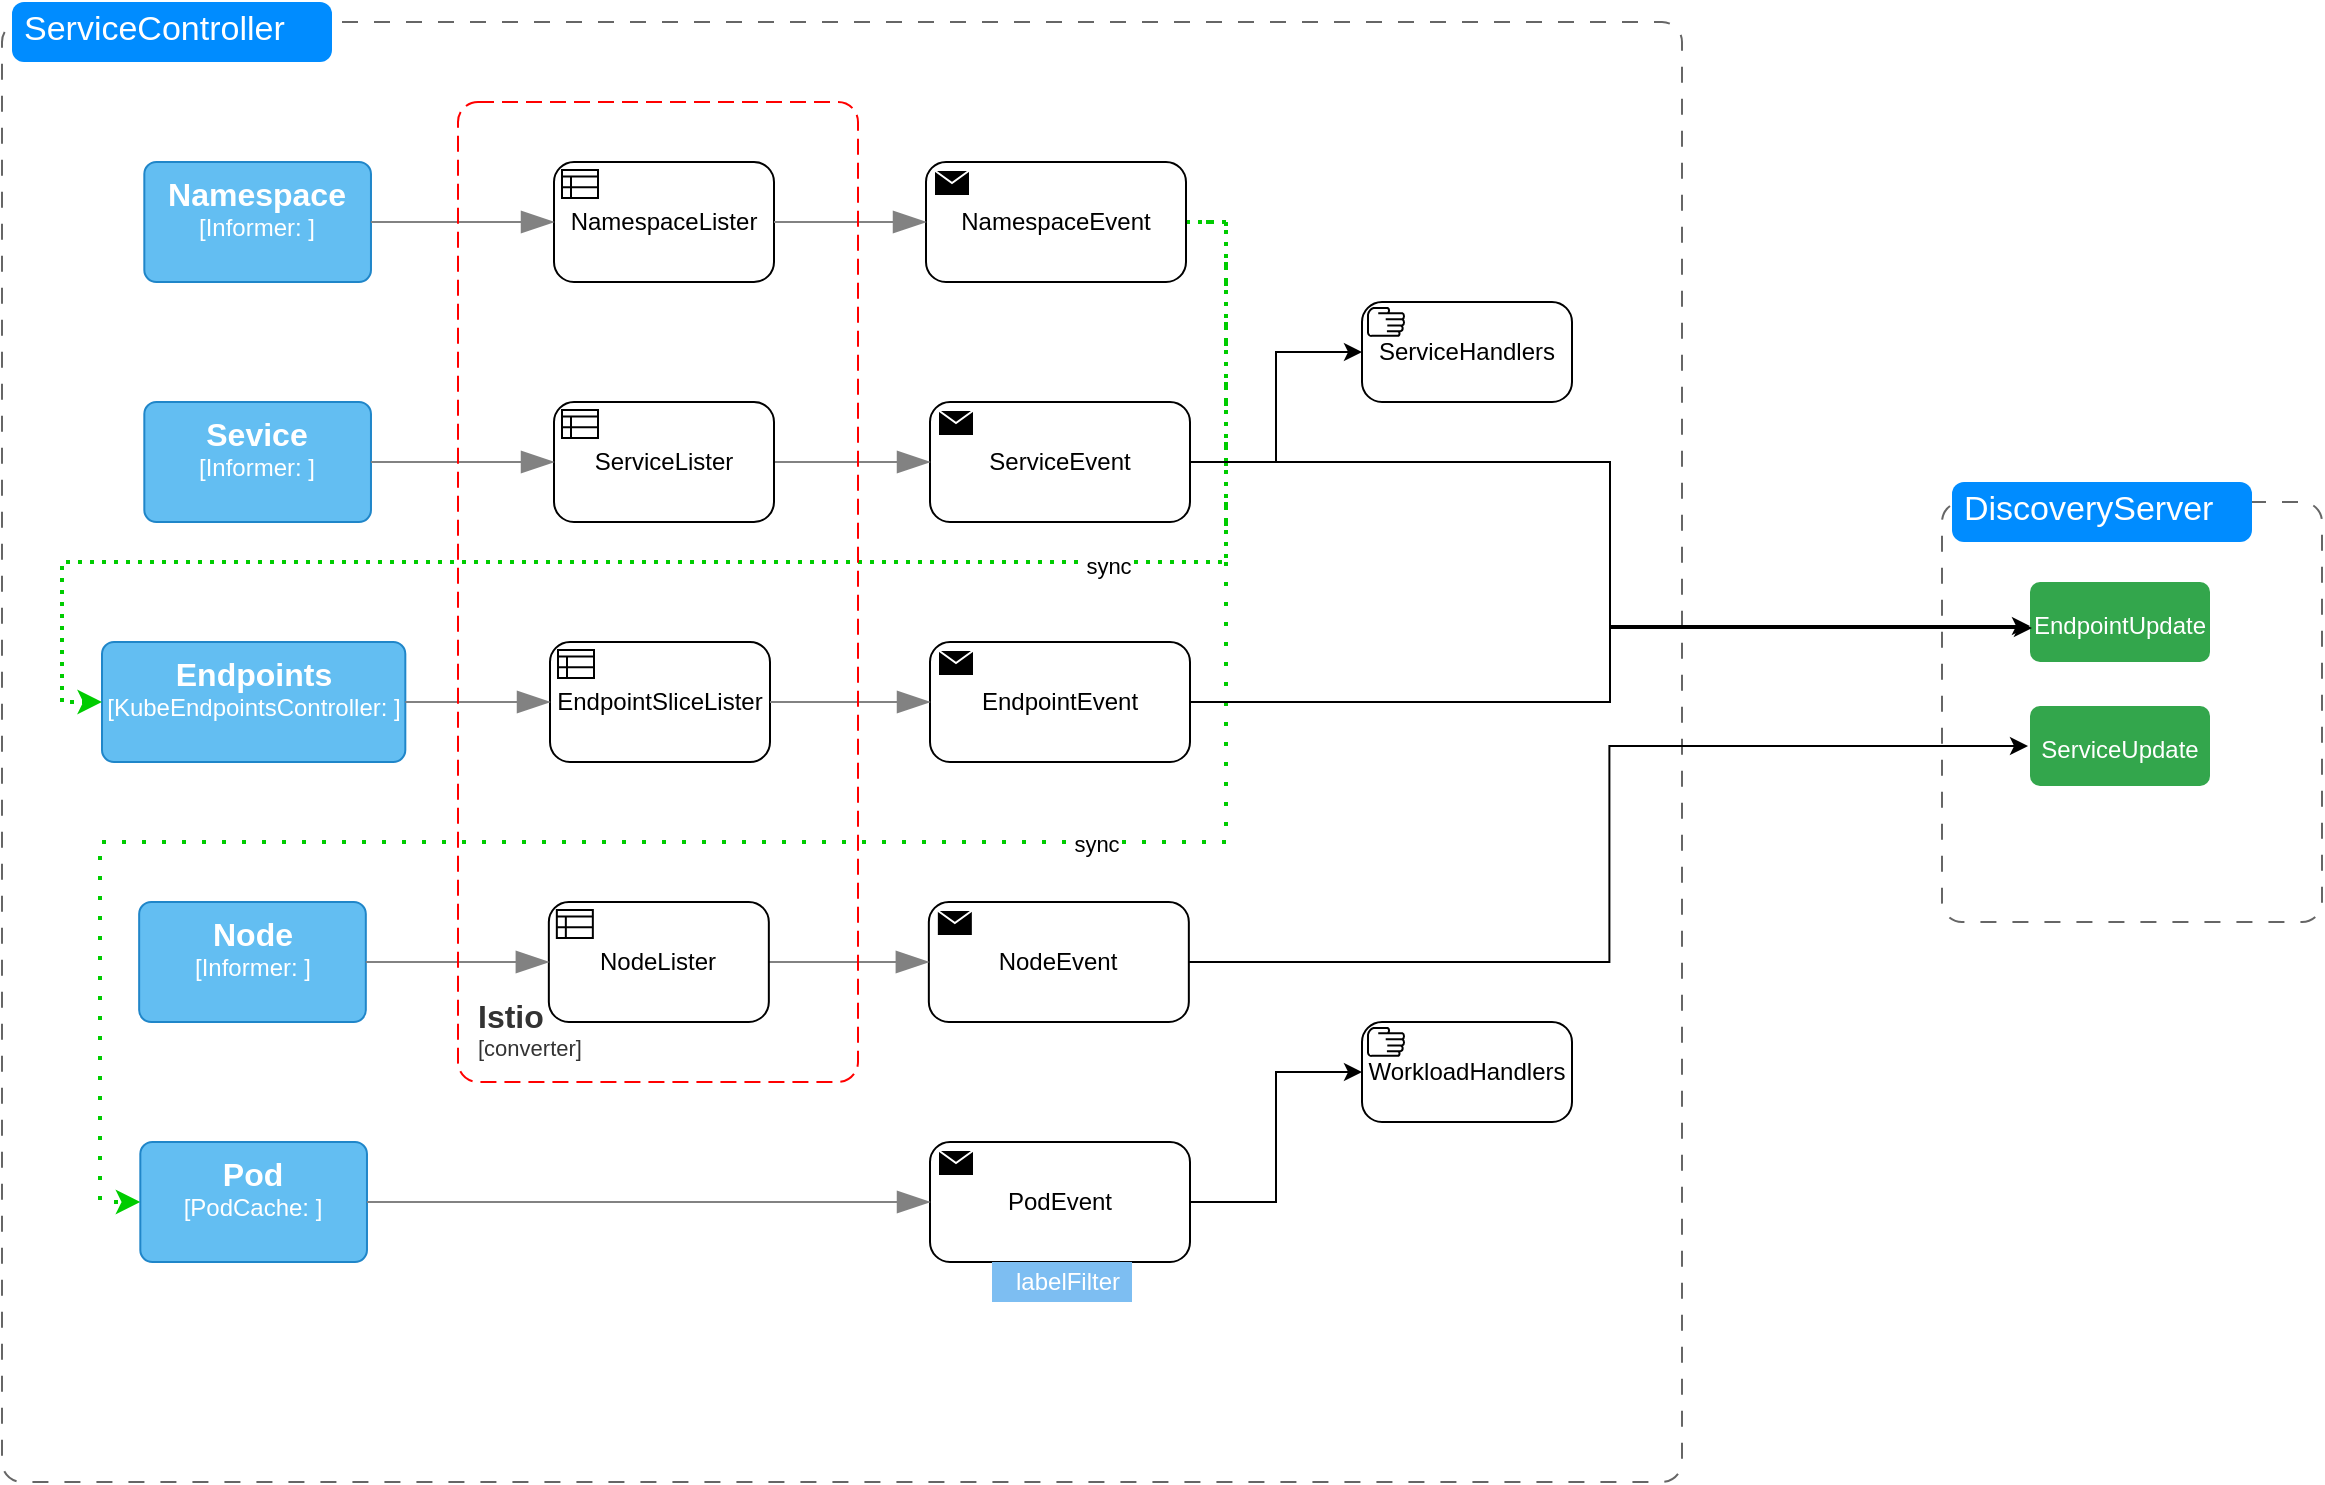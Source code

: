 <mxfile version="21.3.8" type="github">
  <diagram name="第 1 页" id="6w_RUWlSzRC_xdGTks5t">
    <mxGraphModel dx="1434" dy="796" grid="1" gridSize="10" guides="1" tooltips="1" connect="1" arrows="1" fold="1" page="1" pageScale="1" pageWidth="827" pageHeight="1169" math="0" shadow="0">
      <root>
        <mxCell id="0" />
        <mxCell id="1" parent="0" />
        <mxCell id="p8ZNJeQfTnOQerX0WRQx-1" value="" style="shape=mxgraph.mockup.containers.marginRect;rectMarginTop=10;strokeColor=#666666;strokeWidth=1;dashed=1;rounded=1;arcSize=5;recursiveResize=0;html=1;whiteSpace=wrap;rotatable=0;resizeHeight=1;resizeWidth=1;dashPattern=8 8;" parent="1" vertex="1">
          <mxGeometry x="30" y="50" width="840" height="740" as="geometry" />
        </mxCell>
        <mxCell id="p8ZNJeQfTnOQerX0WRQx-2" value="ServiceController" style="shape=rect;strokeColor=none;fillColor=#008cff;strokeWidth=1;dashed=0;rounded=1;arcSize=20;fontColor=#ffffff;fontSize=17;spacing=2;spacingTop=-2;align=left;autosize=1;spacingLeft=4;resizeWidth=0;resizeHeight=0;perimeter=none;html=1;whiteSpace=wrap;" parent="p8ZNJeQfTnOQerX0WRQx-1" vertex="1">
          <mxGeometry x="5" width="160" height="30" as="geometry" />
        </mxCell>
        <object placeholders="1" c4Name="Namespace" c4Type="Informer" c4Technology="" c4Description="" label="&lt;font style=&quot;font-size: 16px&quot;&gt;&lt;b&gt;%c4Name%&lt;/b&gt;&lt;/font&gt;&lt;div&gt;[%c4Type%: %c4Technology%]&lt;/div&gt;&lt;br&gt;&lt;div&gt;&lt;font style=&quot;font-size: 11px&quot;&gt;%c4Description%&lt;/font&gt;&lt;/div&gt;" id="p8ZNJeQfTnOQerX0WRQx-3">
          <mxCell style="rounded=1;whiteSpace=wrap;html=1;labelBackgroundColor=none;fillColor=#63BEF2;fontColor=#ffffff;align=center;arcSize=10;strokeColor=#2086C9;metaEdit=1;resizable=1;points=[[0.25,0,0],[0.5,0,0],[0.75,0,0],[1,0.25,0],[1,0.5,0],[1,0.75,0],[0.75,1,0],[0.5,1,0],[0.25,1,0],[0,0.75,0],[0,0.5,0],[0,0.25,0]];portConstraintRotation=0;recursiveResize=0;resizeWidth=1;resizeHeight=1;" parent="p8ZNJeQfTnOQerX0WRQx-1" vertex="1">
            <mxGeometry x="71.16" y="80" width="113.33" height="60" as="geometry" />
          </mxCell>
        </object>
        <object placeholders="1" c4Name="Sevice" c4Type="Informer" c4Technology="" c4Description="" label="&lt;font style=&quot;font-size: 16px&quot;&gt;&lt;b&gt;%c4Name%&lt;/b&gt;&lt;/font&gt;&lt;div&gt;[%c4Type%: %c4Technology%]&lt;/div&gt;&lt;br&gt;&lt;div&gt;&lt;font style=&quot;font-size: 11px&quot;&gt;%c4Description%&lt;/font&gt;&lt;/div&gt;" id="p8ZNJeQfTnOQerX0WRQx-4">
          <mxCell style="rounded=1;whiteSpace=wrap;html=1;labelBackgroundColor=none;fillColor=#63BEF2;fontColor=#ffffff;align=center;arcSize=10;strokeColor=#2086C9;metaEdit=1;resizable=1;points=[[0.25,0,0],[0.5,0,0],[0.75,0,0],[1,0.25,0],[1,0.5,0],[1,0.75,0],[0.75,1,0],[0.5,1,0],[0.25,1,0],[0,0.75,0],[0,0.5,0],[0,0.25,0]];portConstraintRotation=0;recursiveResize=0;resizeWidth=1;resizeHeight=1;" parent="p8ZNJeQfTnOQerX0WRQx-1" vertex="1">
            <mxGeometry x="71.16" y="200" width="113.33" height="60" as="geometry" />
          </mxCell>
        </object>
        <object placeholders="1" c4Name="Endpoints" c4Type="KubeEndpointsController" c4Technology="" c4Description="" label="&lt;font style=&quot;font-size: 16px&quot;&gt;&lt;b&gt;%c4Name%&lt;/b&gt;&lt;/font&gt;&lt;div&gt;[%c4Type%: %c4Technology%]&lt;/div&gt;&lt;br&gt;&lt;div&gt;&lt;font style=&quot;font-size: 11px&quot;&gt;%c4Description%&lt;/font&gt;&lt;/div&gt;" id="p8ZNJeQfTnOQerX0WRQx-5">
          <mxCell style="rounded=1;whiteSpace=wrap;html=1;labelBackgroundColor=none;fillColor=#63BEF2;fontColor=#ffffff;align=center;arcSize=10;strokeColor=#2086C9;metaEdit=1;resizable=1;points=[[0.25,0,0],[0.5,0,0],[0.75,0,0],[1,0.25,0],[1,0.5,0],[1,0.75,0],[0.75,1,0],[0.5,1,0],[0.25,1,0],[0,0.75,0],[0,0.5,0],[0,0.25,0]];portConstraintRotation=0;recursiveResize=0;resizeWidth=1;resizeHeight=1;" parent="p8ZNJeQfTnOQerX0WRQx-1" vertex="1">
            <mxGeometry x="50" y="320" width="151.66" height="60" as="geometry" />
          </mxCell>
        </object>
        <object placeholders="1" c4Name="Node" c4Type="Informer" c4Technology="" c4Description="" label="&lt;font style=&quot;font-size: 16px&quot;&gt;&lt;b&gt;%c4Name%&lt;/b&gt;&lt;/font&gt;&lt;div&gt;[%c4Type%: %c4Technology%]&lt;/div&gt;&lt;br&gt;&lt;div&gt;&lt;font style=&quot;font-size: 11px&quot;&gt;%c4Description%&lt;/font&gt;&lt;/div&gt;" id="p8ZNJeQfTnOQerX0WRQx-6">
          <mxCell style="rounded=1;whiteSpace=wrap;html=1;labelBackgroundColor=none;fillColor=#63BEF2;fontColor=#ffffff;align=center;arcSize=10;strokeColor=#2086C9;metaEdit=1;resizable=1;points=[[0.25,0,0],[0.5,0,0],[0.75,0,0],[1,0.25,0],[1,0.5,0],[1,0.75,0],[0.75,1,0],[0.5,1,0],[0.25,1,0],[0,0.75,0],[0,0.5,0],[0,0.25,0]];portConstraintRotation=0;recursiveResize=0;resizeWidth=1;resizeHeight=1;" parent="p8ZNJeQfTnOQerX0WRQx-1" vertex="1">
            <mxGeometry x="68.58" y="450" width="113.33" height="60" as="geometry" />
          </mxCell>
        </object>
        <object placeholders="1" c4Name="Pod" c4Type="PodCache" c4Technology="" c4Description="" label="&lt;font style=&quot;font-size: 16px&quot;&gt;&lt;b&gt;%c4Name%&lt;/b&gt;&lt;/font&gt;&lt;div&gt;[%c4Type%: %c4Technology%]&lt;/div&gt;&lt;br&gt;&lt;div&gt;&lt;font style=&quot;font-size: 11px&quot;&gt;%c4Description%&lt;/font&gt;&lt;/div&gt;" id="p8ZNJeQfTnOQerX0WRQx-7">
          <mxCell style="rounded=1;whiteSpace=wrap;html=1;labelBackgroundColor=none;fillColor=#63BEF2;fontColor=#ffffff;align=center;arcSize=10;strokeColor=#2086C9;metaEdit=1;resizable=1;points=[[0.25,0,0],[0.5,0,0],[0.75,0,0],[1,0.25,0],[1,0.5,0],[1,0.75,0],[0.75,1,0],[0.5,1,0],[0.25,1,0],[0,0.75,0],[0,0.5,0],[0,0.25,0]];portConstraintRotation=0;recursiveResize=0;resizeWidth=1;resizeHeight=1;" parent="p8ZNJeQfTnOQerX0WRQx-1" vertex="1">
            <mxGeometry x="69.16" y="570" width="113.33" height="60" as="geometry" />
          </mxCell>
        </object>
        <mxCell id="XNZkqj0yP9n95ekBdkAo-1" style="edgeStyle=orthogonalEdgeStyle;rounded=0;orthogonalLoop=1;jettySize=auto;html=1;exitX=1;exitY=0.5;exitDx=0;exitDy=0;exitPerimeter=0;entryX=0;entryY=0.5;entryDx=0;entryDy=0;entryPerimeter=0;dashed=1;dashPattern=1 2;strokeColor=#00CC00;strokeWidth=2;" edge="1" parent="p8ZNJeQfTnOQerX0WRQx-1" source="p8ZNJeQfTnOQerX0WRQx-8" target="p8ZNJeQfTnOQerX0WRQx-5">
          <mxGeometry relative="1" as="geometry">
            <Array as="points">
              <mxPoint x="612" y="110" />
              <mxPoint x="612" y="280" />
              <mxPoint x="30" y="280" />
              <mxPoint x="30" y="350" />
            </Array>
          </mxGeometry>
        </mxCell>
        <mxCell id="XNZkqj0yP9n95ekBdkAo-2" value="sync" style="edgeLabel;html=1;align=center;verticalAlign=middle;resizable=0;points=[];" vertex="1" connectable="0" parent="XNZkqj0yP9n95ekBdkAo-1">
          <mxGeometry x="-0.422" y="2" relative="1" as="geometry">
            <mxPoint as="offset" />
          </mxGeometry>
        </mxCell>
        <mxCell id="XNZkqj0yP9n95ekBdkAo-3" style="edgeStyle=orthogonalEdgeStyle;rounded=0;orthogonalLoop=1;jettySize=auto;html=1;exitX=1;exitY=0.5;exitDx=0;exitDy=0;exitPerimeter=0;entryX=0;entryY=0.5;entryDx=0;entryDy=0;entryPerimeter=0;dashed=1;dashPattern=1 4;strokeColor=#00CC00;strokeWidth=2;" edge="1" parent="p8ZNJeQfTnOQerX0WRQx-1" source="p8ZNJeQfTnOQerX0WRQx-8" target="p8ZNJeQfTnOQerX0WRQx-7">
          <mxGeometry relative="1" as="geometry">
            <Array as="points">
              <mxPoint x="612" y="110" />
              <mxPoint x="612" y="420" />
              <mxPoint x="49" y="420" />
              <mxPoint x="49" y="600" />
            </Array>
          </mxGeometry>
        </mxCell>
        <mxCell id="XNZkqj0yP9n95ekBdkAo-4" value="sync" style="edgeLabel;html=1;align=center;verticalAlign=middle;resizable=0;points=[];" vertex="1" connectable="0" parent="XNZkqj0yP9n95ekBdkAo-3">
          <mxGeometry x="-0.277" y="1" relative="1" as="geometry">
            <mxPoint as="offset" />
          </mxGeometry>
        </mxCell>
        <mxCell id="p8ZNJeQfTnOQerX0WRQx-8" value="NamespaceEvent" style="points=[[0.25,0,0],[0.5,0,0],[0.75,0,0],[1,0.25,0],[1,0.5,0],[1,0.75,0],[0.75,1,0],[0.5,1,0],[0.25,1,0],[0,0.75,0],[0,0.5,0],[0,0.25,0]];shape=mxgraph.bpmn.task;whiteSpace=wrap;rectStyle=rounded;size=10;html=1;container=1;expand=0;collapsible=0;taskMarker=send;" parent="p8ZNJeQfTnOQerX0WRQx-1" vertex="1">
          <mxGeometry x="462" y="80" width="130" height="60" as="geometry" />
        </mxCell>
        <mxCell id="XNZkqj0yP9n95ekBdkAo-12" style="edgeStyle=orthogonalEdgeStyle;rounded=0;orthogonalLoop=1;jettySize=auto;html=1;exitX=1;exitY=0.5;exitDx=0;exitDy=0;exitPerimeter=0;entryX=0;entryY=0.5;entryDx=0;entryDy=0;entryPerimeter=0;" edge="1" parent="p8ZNJeQfTnOQerX0WRQx-1" source="p8ZNJeQfTnOQerX0WRQx-11" target="XNZkqj0yP9n95ekBdkAo-11">
          <mxGeometry relative="1" as="geometry" />
        </mxCell>
        <mxCell id="p8ZNJeQfTnOQerX0WRQx-11" value="ServiceEvent" style="points=[[0.25,0,0],[0.5,0,0],[0.75,0,0],[1,0.25,0],[1,0.5,0],[1,0.75,0],[0.75,1,0],[0.5,1,0],[0.25,1,0],[0,0.75,0],[0,0.5,0],[0,0.25,0]];shape=mxgraph.bpmn.task;whiteSpace=wrap;rectStyle=rounded;size=10;html=1;container=1;expand=0;collapsible=0;taskMarker=send;" parent="p8ZNJeQfTnOQerX0WRQx-1" vertex="1">
          <mxGeometry x="464" y="200" width="130" height="60" as="geometry" />
        </mxCell>
        <object placeholders="1" c4Type="Relationship" id="p8ZNJeQfTnOQerX0WRQx-12">
          <mxCell style="endArrow=blockThin;html=1;fontSize=10;fontColor=#404040;strokeWidth=1;endFill=1;strokeColor=#828282;elbow=vertical;metaEdit=1;endSize=14;startSize=14;jumpStyle=arc;jumpSize=16;rounded=0;edgeStyle=orthogonalEdgeStyle;exitX=1;exitY=0.5;exitDx=0;exitDy=0;exitPerimeter=0;entryX=0;entryY=0.5;entryDx=0;entryDy=0;entryPerimeter=0;" parent="p8ZNJeQfTnOQerX0WRQx-1" source="p8ZNJeQfTnOQerX0WRQx-29" target="p8ZNJeQfTnOQerX0WRQx-11" edge="1">
            <mxGeometry width="240" relative="1" as="geometry">
              <mxPoint x="192" y="110" as="sourcePoint" />
              <mxPoint x="240" y="190" as="targetPoint" />
              <Array as="points" />
            </mxGeometry>
          </mxCell>
        </object>
        <mxCell id="p8ZNJeQfTnOQerX0WRQx-13" value="EndpointEvent" style="points=[[0.25,0,0],[0.5,0,0],[0.75,0,0],[1,0.25,0],[1,0.5,0],[1,0.75,0],[0.75,1,0],[0.5,1,0],[0.25,1,0],[0,0.75,0],[0,0.5,0],[0,0.25,0]];shape=mxgraph.bpmn.task;whiteSpace=wrap;rectStyle=rounded;size=10;html=1;container=1;expand=0;collapsible=0;taskMarker=send;" parent="p8ZNJeQfTnOQerX0WRQx-1" vertex="1">
          <mxGeometry x="464" y="320" width="130" height="60" as="geometry" />
        </mxCell>
        <mxCell id="p8ZNJeQfTnOQerX0WRQx-16" value="NodeEvent" style="points=[[0.25,0,0],[0.5,0,0],[0.75,0,0],[1,0.25,0],[1,0.5,0],[1,0.75,0],[0.75,1,0],[0.5,1,0],[0.25,1,0],[0,0.75,0],[0,0.5,0],[0,0.25,0]];shape=mxgraph.bpmn.task;whiteSpace=wrap;rectStyle=rounded;size=10;html=1;container=1;expand=0;collapsible=0;taskMarker=send;" parent="p8ZNJeQfTnOQerX0WRQx-1" vertex="1">
          <mxGeometry x="463.42" y="450" width="130" height="60" as="geometry" />
        </mxCell>
        <object placeholders="1" c4Type="Relationship" id="p8ZNJeQfTnOQerX0WRQx-18">
          <mxCell style="endArrow=blockThin;html=1;fontSize=10;fontColor=#404040;strokeWidth=1;endFill=1;strokeColor=#828282;elbow=vertical;metaEdit=1;endSize=14;startSize=14;jumpStyle=arc;jumpSize=16;rounded=0;exitX=1;exitY=0.5;exitDx=0;exitDy=0;exitPerimeter=0;entryX=0;entryY=0.5;entryDx=0;entryDy=0;entryPerimeter=0;" parent="p8ZNJeQfTnOQerX0WRQx-1" source="p8ZNJeQfTnOQerX0WRQx-32" target="p8ZNJeQfTnOQerX0WRQx-16" edge="1">
            <mxGeometry width="240" relative="1" as="geometry">
              <mxPoint x="212" y="290" as="sourcePoint" />
              <mxPoint x="274" y="290" as="targetPoint" />
            </mxGeometry>
          </mxCell>
        </object>
        <mxCell id="XNZkqj0yP9n95ekBdkAo-32" style="edgeStyle=orthogonalEdgeStyle;rounded=0;orthogonalLoop=1;jettySize=auto;html=1;exitX=1;exitY=0.5;exitDx=0;exitDy=0;exitPerimeter=0;entryX=0;entryY=0.5;entryDx=0;entryDy=0;entryPerimeter=0;" edge="1" parent="p8ZNJeQfTnOQerX0WRQx-1" source="p8ZNJeQfTnOQerX0WRQx-19" target="XNZkqj0yP9n95ekBdkAo-31">
          <mxGeometry relative="1" as="geometry" />
        </mxCell>
        <mxCell id="p8ZNJeQfTnOQerX0WRQx-19" value="PodEvent" style="points=[[0.25,0,0],[0.5,0,0],[0.75,0,0],[1,0.25,0],[1,0.5,0],[1,0.75,0],[0.75,1,0],[0.5,1,0],[0.25,1,0],[0,0.75,0],[0,0.5,0],[0,0.25,0]];shape=mxgraph.bpmn.task;whiteSpace=wrap;rectStyle=rounded;size=10;html=1;container=1;expand=0;collapsible=0;taskMarker=send;" parent="p8ZNJeQfTnOQerX0WRQx-1" vertex="1">
          <mxGeometry x="464" y="570" width="130" height="60" as="geometry" />
        </mxCell>
        <object placeholders="1" c4Type="Relationship" id="p8ZNJeQfTnOQerX0WRQx-20">
          <mxCell style="endArrow=blockThin;html=1;fontSize=10;fontColor=#404040;strokeWidth=1;endFill=1;strokeColor=#828282;elbow=vertical;metaEdit=1;endSize=14;startSize=14;jumpStyle=arc;jumpSize=16;rounded=0;exitX=1;exitY=0.5;exitDx=0;exitDy=0;exitPerimeter=0;entryX=0;entryY=0.5;entryDx=0;entryDy=0;entryPerimeter=0;" parent="p8ZNJeQfTnOQerX0WRQx-1" source="p8ZNJeQfTnOQerX0WRQx-7" target="p8ZNJeQfTnOQerX0WRQx-19" edge="1">
            <mxGeometry width="240" relative="1" as="geometry">
              <mxPoint x="192" y="375" as="sourcePoint" />
              <mxPoint x="274" y="375" as="targetPoint" />
            </mxGeometry>
          </mxCell>
        </object>
        <mxCell id="p8ZNJeQfTnOQerX0WRQx-25" value="NamespaceLister" style="points=[[0.25,0,0],[0.5,0,0],[0.75,0,0],[1,0.25,0],[1,0.5,0],[1,0.75,0],[0.75,1,0],[0.5,1,0],[0.25,1,0],[0,0.75,0],[0,0.5,0],[0,0.25,0]];shape=mxgraph.bpmn.task;whiteSpace=wrap;rectStyle=rounded;size=10;html=1;container=1;expand=0;collapsible=0;taskMarker=businessRule;" parent="p8ZNJeQfTnOQerX0WRQx-1" vertex="1">
          <mxGeometry x="276" y="80" width="110" height="60" as="geometry" />
        </mxCell>
        <object placeholders="1" c4Type="Relationship" id="p8ZNJeQfTnOQerX0WRQx-26">
          <mxCell style="endArrow=blockThin;html=1;fontSize=10;fontColor=#404040;strokeWidth=1;endFill=1;strokeColor=#828282;elbow=vertical;metaEdit=1;endSize=14;startSize=14;jumpStyle=arc;jumpSize=16;rounded=0;edgeStyle=orthogonalEdgeStyle;exitX=1;exitY=0.5;exitDx=0;exitDy=0;exitPerimeter=0;entryX=0;entryY=0.5;entryDx=0;entryDy=0;entryPerimeter=0;" parent="p8ZNJeQfTnOQerX0WRQx-1" source="p8ZNJeQfTnOQerX0WRQx-3" target="p8ZNJeQfTnOQerX0WRQx-25" edge="1">
            <mxGeometry width="240" relative="1" as="geometry">
              <mxPoint x="192" y="330" as="sourcePoint" />
              <mxPoint x="274" y="100" as="targetPoint" />
              <Array as="points" />
            </mxGeometry>
          </mxCell>
        </object>
        <object placeholders="1" c4Type="Relationship" id="p8ZNJeQfTnOQerX0WRQx-28">
          <mxCell style="endArrow=blockThin;html=1;fontSize=10;fontColor=#404040;strokeWidth=1;endFill=1;strokeColor=#828282;elbow=vertical;metaEdit=1;endSize=14;startSize=14;jumpStyle=arc;jumpSize=16;rounded=0;exitX=1;exitY=0.5;exitDx=0;exitDy=0;exitPerimeter=0;" parent="p8ZNJeQfTnOQerX0WRQx-1" source="p8ZNJeQfTnOQerX0WRQx-25" target="p8ZNJeQfTnOQerX0WRQx-8" edge="1">
            <mxGeometry width="240" relative="1" as="geometry">
              <mxPoint x="192" y="110" as="sourcePoint" />
              <mxPoint x="284" y="110" as="targetPoint" />
            </mxGeometry>
          </mxCell>
        </object>
        <mxCell id="p8ZNJeQfTnOQerX0WRQx-29" value="ServiceLister" style="points=[[0.25,0,0],[0.5,0,0],[0.75,0,0],[1,0.25,0],[1,0.5,0],[1,0.75,0],[0.75,1,0],[0.5,1,0],[0.25,1,0],[0,0.75,0],[0,0.5,0],[0,0.25,0]];shape=mxgraph.bpmn.task;whiteSpace=wrap;rectStyle=rounded;size=10;html=1;container=1;expand=0;collapsible=0;taskMarker=businessRule;" parent="p8ZNJeQfTnOQerX0WRQx-1" vertex="1">
          <mxGeometry x="276" y="200" width="110" height="60" as="geometry" />
        </mxCell>
        <mxCell id="p8ZNJeQfTnOQerX0WRQx-30" value="" style="endArrow=blockThin;html=1;fontSize=10;fontColor=#404040;strokeWidth=1;endFill=1;strokeColor=#828282;elbow=vertical;metaEdit=1;endSize=14;startSize=14;jumpStyle=arc;jumpSize=16;rounded=0;edgeStyle=orthogonalEdgeStyle;exitX=1;exitY=0.5;exitDx=0;exitDy=0;exitPerimeter=0;entryX=0;entryY=0.5;entryDx=0;entryDy=0;entryPerimeter=0;" parent="p8ZNJeQfTnOQerX0WRQx-1" source="p8ZNJeQfTnOQerX0WRQx-4" target="p8ZNJeQfTnOQerX0WRQx-29" edge="1">
          <mxGeometry width="240" relative="1" as="geometry">
            <mxPoint x="212" y="370" as="sourcePoint" />
            <mxPoint x="492" y="370" as="targetPoint" />
            <Array as="points" />
          </mxGeometry>
        </mxCell>
        <mxCell id="p8ZNJeQfTnOQerX0WRQx-31" value="EndpointSliceLister" style="points=[[0.25,0,0],[0.5,0,0],[0.75,0,0],[1,0.25,0],[1,0.5,0],[1,0.75,0],[0.75,1,0],[0.5,1,0],[0.25,1,0],[0,0.75,0],[0,0.5,0],[0,0.25,0]];shape=mxgraph.bpmn.task;whiteSpace=wrap;rectStyle=rounded;size=10;html=1;container=1;expand=0;collapsible=0;taskMarker=businessRule;" parent="p8ZNJeQfTnOQerX0WRQx-1" vertex="1">
          <mxGeometry x="274" y="320" width="110" height="60" as="geometry" />
        </mxCell>
        <mxCell id="p8ZNJeQfTnOQerX0WRQx-32" value="NodeLister" style="points=[[0.25,0,0],[0.5,0,0],[0.75,0,0],[1,0.25,0],[1,0.5,0],[1,0.75,0],[0.75,1,0],[0.5,1,0],[0.25,1,0],[0,0.75,0],[0,0.5,0],[0,0.25,0]];shape=mxgraph.bpmn.task;whiteSpace=wrap;rectStyle=rounded;size=10;html=1;container=1;expand=0;collapsible=0;taskMarker=businessRule;" parent="p8ZNJeQfTnOQerX0WRQx-1" vertex="1">
          <mxGeometry x="273.42" y="450" width="110" height="60" as="geometry" />
        </mxCell>
        <mxCell id="p8ZNJeQfTnOQerX0WRQx-33" value="" style="endArrow=blockThin;html=1;fontSize=10;fontColor=#404040;strokeWidth=1;endFill=1;strokeColor=#828282;elbow=vertical;metaEdit=1;endSize=14;startSize=14;jumpStyle=arc;jumpSize=16;rounded=0;exitX=1;exitY=0.5;exitDx=0;exitDy=0;exitPerimeter=0;entryX=0;entryY=0.5;entryDx=0;entryDy=0;entryPerimeter=0;" parent="p8ZNJeQfTnOQerX0WRQx-1" source="p8ZNJeQfTnOQerX0WRQx-6" target="p8ZNJeQfTnOQerX0WRQx-32" edge="1">
          <mxGeometry width="240" relative="1" as="geometry">
            <mxPoint x="212" y="545" as="sourcePoint" />
            <mxPoint x="494" y="545" as="targetPoint" />
          </mxGeometry>
        </mxCell>
        <mxCell id="p8ZNJeQfTnOQerX0WRQx-34" value="" style="endArrow=blockThin;html=1;fontSize=10;fontColor=#404040;strokeWidth=1;endFill=1;strokeColor=#828282;elbow=vertical;metaEdit=1;endSize=14;startSize=14;jumpStyle=arc;jumpSize=16;rounded=0;exitX=1;exitY=0.5;exitDx=0;exitDy=0;exitPerimeter=0;" parent="p8ZNJeQfTnOQerX0WRQx-1" source="p8ZNJeQfTnOQerX0WRQx-5" target="p8ZNJeQfTnOQerX0WRQx-31" edge="1">
          <mxGeometry width="240" relative="1" as="geometry">
            <mxPoint x="192" y="505" as="sourcePoint" />
            <mxPoint x="284" y="505" as="targetPoint" />
          </mxGeometry>
        </mxCell>
        <mxCell id="p8ZNJeQfTnOQerX0WRQx-35" value="" style="endArrow=blockThin;html=1;fontSize=10;fontColor=#404040;strokeWidth=1;endFill=1;strokeColor=#828282;elbow=vertical;metaEdit=1;endSize=14;startSize=14;jumpStyle=arc;jumpSize=16;rounded=0;exitX=1;exitY=0.5;exitDx=0;exitDy=0;exitPerimeter=0;entryX=0;entryY=0.5;entryDx=0;entryDy=0;entryPerimeter=0;" parent="p8ZNJeQfTnOQerX0WRQx-1" source="p8ZNJeQfTnOQerX0WRQx-31" target="p8ZNJeQfTnOQerX0WRQx-13" edge="1">
          <mxGeometry width="240" relative="1" as="geometry">
            <mxPoint x="212" y="370" as="sourcePoint" />
            <mxPoint x="284" y="370" as="targetPoint" />
          </mxGeometry>
        </mxCell>
        <object placeholders="1" c4Name="Istio" c4Type="converter" c4Application="converter" label="&lt;font style=&quot;font-size: 16px&quot;&gt;&lt;b&gt;&lt;div style=&quot;text-align: left&quot;&gt;%c4Name%&lt;/div&gt;&lt;/b&gt;&lt;/font&gt;&lt;div style=&quot;text-align: left&quot;&gt;[%c4Application%]&lt;/div&gt;" id="p8ZNJeQfTnOQerX0WRQx-36">
          <mxCell style="rounded=1;fontSize=11;whiteSpace=wrap;html=1;dashed=1;arcSize=20;fillColor=none;strokeColor=#FF0000;fontColor=#333333;labelBackgroundColor=none;align=left;verticalAlign=bottom;labelBorderColor=none;spacingTop=0;spacing=10;dashPattern=8 4;metaEdit=1;rotatable=0;perimeter=rectanglePerimeter;noLabel=0;labelPadding=0;allowArrows=0;connectable=0;expand=0;recursiveResize=0;editable=1;pointerEvents=0;absoluteArcSize=1;points=[[0.25,0,0],[0.5,0,0],[0.75,0,0],[1,0.25,0],[1,0.5,0],[1,0.75,0],[0.75,1,0],[0.5,1,0],[0.25,1,0],[0,0.75,0],[0,0.5,0],[0,0.25,0]];" parent="p8ZNJeQfTnOQerX0WRQx-1" vertex="1">
            <mxGeometry x="228" y="50" width="200" height="490" as="geometry" />
          </mxCell>
        </object>
        <mxCell id="XNZkqj0yP9n95ekBdkAo-11" value="ServiceHandlers" style="points=[[0.25,0,0],[0.5,0,0],[0.75,0,0],[1,0.25,0],[1,0.5,0],[1,0.75,0],[0.75,1,0],[0.5,1,0],[0.25,1,0],[0,0.75,0],[0,0.5,0],[0,0.25,0]];shape=mxgraph.bpmn.task;whiteSpace=wrap;rectStyle=rounded;size=10;html=1;container=1;expand=0;collapsible=0;taskMarker=manual;" vertex="1" parent="p8ZNJeQfTnOQerX0WRQx-1">
          <mxGeometry x="680" y="150" width="105" height="50" as="geometry" />
        </mxCell>
        <mxCell id="XNZkqj0yP9n95ekBdkAo-17" value="" style="shape=table;startSize=30;container=1;collapsible=0;childLayout=tableLayout;fontSize=16;align=left;verticalAlign=top;fillColor=none;strokeColor=none;fontColor=#4D4D4D;fontStyle=1;spacingLeft=6;spacing=0;resizable=1;resizeWidth=1;resizeHeight=1;" vertex="1" parent="p8ZNJeQfTnOQerX0WRQx-1">
          <mxGeometry x="495" y="600" width="70" height="50" as="geometry" />
        </mxCell>
        <mxCell id="XNZkqj0yP9n95ekBdkAo-24" value="" style="shape=tableRow;horizontal=0;startSize=0;swimlaneHead=0;swimlaneBody=0;strokeColor=inherit;top=0;left=0;bottom=0;right=0;collapsible=0;dropTarget=0;fillColor=none;points=[[0,0.5],[1,0.5]];portConstraint=eastwest;fontSize=12;" vertex="1" parent="XNZkqj0yP9n95ekBdkAo-17">
          <mxGeometry y="30" width="70" height="20" as="geometry" />
        </mxCell>
        <mxCell id="XNZkqj0yP9n95ekBdkAo-25" value="labelFilter" style="shape=partialRectangle;html=1;whiteSpace=wrap;connectable=0;strokeColor=inherit;overflow=hidden;fillColor=#7dbef2;top=0;left=0;bottom=0;right=0;pointerEvents=1;fontSize=12;align=left;fontColor=#FFFFFF;gradientColor=none;spacingLeft=10;spacingRight=4;" vertex="1" parent="XNZkqj0yP9n95ekBdkAo-24">
          <mxGeometry width="70" height="20" as="geometry">
            <mxRectangle width="70" height="20" as="alternateBounds" />
          </mxGeometry>
        </mxCell>
        <mxCell id="XNZkqj0yP9n95ekBdkAo-31" value="WorkloadHandlers" style="points=[[0.25,0,0],[0.5,0,0],[0.75,0,0],[1,0.25,0],[1,0.5,0],[1,0.75,0],[0.75,1,0],[0.5,1,0],[0.25,1,0],[0,0.75,0],[0,0.5,0],[0,0.25,0]];shape=mxgraph.bpmn.task;whiteSpace=wrap;rectStyle=rounded;size=10;html=1;container=1;expand=0;collapsible=0;taskMarker=manual;" vertex="1" parent="p8ZNJeQfTnOQerX0WRQx-1">
          <mxGeometry x="680" y="510" width="105" height="50" as="geometry" />
        </mxCell>
        <mxCell id="XNZkqj0yP9n95ekBdkAo-6" value="" style="shape=mxgraph.mockup.containers.marginRect;rectMarginTop=10;strokeColor=#666666;strokeWidth=1;dashed=1;rounded=1;arcSize=5;recursiveResize=0;html=1;whiteSpace=wrap;dashPattern=8 8;" vertex="1" parent="1">
          <mxGeometry x="1000" y="290" width="190" height="220" as="geometry" />
        </mxCell>
        <mxCell id="XNZkqj0yP9n95ekBdkAo-7" value="DiscoveryServer" style="shape=rect;strokeColor=none;fillColor=#008cff;strokeWidth=1;dashed=0;rounded=1;arcSize=20;fontColor=#ffffff;fontSize=17;spacing=2;spacingTop=-2;align=left;autosize=1;spacingLeft=4;resizeWidth=0;resizeHeight=0;perimeter=none;html=1;whiteSpace=wrap;" vertex="1" parent="XNZkqj0yP9n95ekBdkAo-6">
          <mxGeometry x="5" width="150" height="30" as="geometry" />
        </mxCell>
        <mxCell id="XNZkqj0yP9n95ekBdkAo-13" value="&lt;font style=&quot;font-size: 12px;&quot;&gt;EndpointUpdate&lt;/font&gt;" style="html=1;shadow=0;dashed=0;shape=mxgraph.bootstrap.rrect;rSize=5;strokeColor=none;strokeWidth=1;fillColor=#33A64C;fontColor=#FFFFFF;whiteSpace=wrap;align=center;verticalAlign=middle;spacingLeft=0;fontStyle=0;fontSize=16;spacing=5;" vertex="1" parent="XNZkqj0yP9n95ekBdkAo-6">
          <mxGeometry x="44" y="50" width="90" height="40" as="geometry" />
        </mxCell>
        <mxCell id="XNZkqj0yP9n95ekBdkAo-14" value="&lt;font style=&quot;font-size: 12px;&quot;&gt;ServiceUpdate&lt;/font&gt;" style="html=1;shadow=0;dashed=0;shape=mxgraph.bootstrap.rrect;rSize=5;strokeColor=none;strokeWidth=1;fillColor=#33A64C;fontColor=#FFFFFF;whiteSpace=wrap;align=center;verticalAlign=middle;spacingLeft=0;fontStyle=0;fontSize=16;spacing=5;" vertex="1" parent="XNZkqj0yP9n95ekBdkAo-6">
          <mxGeometry x="44" y="112" width="90" height="40" as="geometry" />
        </mxCell>
        <mxCell id="XNZkqj0yP9n95ekBdkAo-10" style="edgeStyle=orthogonalEdgeStyle;rounded=0;orthogonalLoop=1;jettySize=auto;html=1;exitX=1;exitY=0.5;exitDx=0;exitDy=0;exitPerimeter=0;entryX=0;entryY=0.55;entryDx=0;entryDy=0;entryPerimeter=0;" edge="1" parent="1" source="p8ZNJeQfTnOQerX0WRQx-11" target="XNZkqj0yP9n95ekBdkAo-13">
          <mxGeometry relative="1" as="geometry">
            <mxPoint x="1034.18" y="280" as="targetPoint" />
          </mxGeometry>
        </mxCell>
        <mxCell id="XNZkqj0yP9n95ekBdkAo-15" style="edgeStyle=orthogonalEdgeStyle;rounded=0;orthogonalLoop=1;jettySize=auto;html=1;exitX=1;exitY=0.5;exitDx=0;exitDy=0;exitPerimeter=0;entryX=-0.011;entryY=0.5;entryDx=0;entryDy=0;entryPerimeter=0;" edge="1" parent="1" source="p8ZNJeQfTnOQerX0WRQx-16" target="XNZkqj0yP9n95ekBdkAo-14">
          <mxGeometry relative="1" as="geometry" />
        </mxCell>
        <mxCell id="XNZkqj0yP9n95ekBdkAo-16" style="edgeStyle=orthogonalEdgeStyle;rounded=0;orthogonalLoop=1;jettySize=auto;html=1;exitX=1;exitY=0.5;exitDx=0;exitDy=0;exitPerimeter=0;entryX=0.011;entryY=0.575;entryDx=0;entryDy=0;entryPerimeter=0;" edge="1" parent="1" source="p8ZNJeQfTnOQerX0WRQx-13" target="XNZkqj0yP9n95ekBdkAo-13">
          <mxGeometry relative="1" as="geometry" />
        </mxCell>
      </root>
    </mxGraphModel>
  </diagram>
</mxfile>

